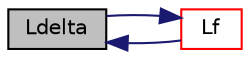 digraph "Ldelta"
{
  bgcolor="transparent";
  edge [fontname="Helvetica",fontsize="10",labelfontname="Helvetica",labelfontsize="10"];
  node [fontname="Helvetica",fontsize="10",shape=record];
  rankdir="LR";
  Node1 [label="Ldelta",height=0.2,width=0.4,color="black", fillcolor="grey75", style="filled", fontcolor="black"];
  Node1 -> Node2 [dir="back",color="midnightblue",fontsize="10",style="solid",fontname="Helvetica"];
  Node2 [label="Lf",height=0.2,width=0.4,color="red",URL="$a01646.html#afd19402d76d82beacf0ee7003122739d",tooltip="Return the narrow-band PFL (pressure-fluctuation level) spectrum. "];
  Node2 -> Node1 [dir="back",color="midnightblue",fontsize="10",style="solid",fontname="Helvetica"];
}
